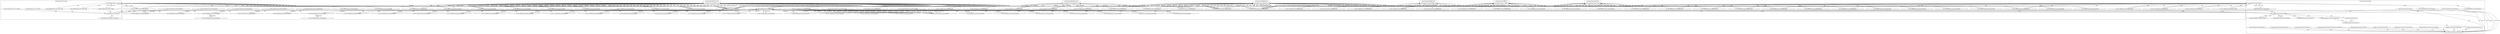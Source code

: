 digraph G {
	"10.1.80.1:40759#ServerID_OuterContainerID"->"1_fwatchdog#ServerID_6df85d7674-grtsk"[ label="GET" ];
	"10.1.80.1:40758#ServerID_OuterContainerID"->"1_fwatchdog#ServerID_6df85d7674-grtsk"[ label="GET" ];
	"1_fwatchdog#ServerID_8665dd9487-pw5j6"->"10.1.80.1:45530#ServerID_OuterContainerID"[ label="RESPONSE" ];
	"1_fwatchdog#ServerID_6df85d7674-grtsk"->"10.1.80.1:40758#ServerID_OuterContainerID"[ label="RESPONSE" ];
	"10.1.80.1:45530#ServerID_OuterContainerID"->"1_fwatchdog#ServerID_8665dd9487-pw5j6"[ label="GET" ];
	"10.1.80.1:45528#ServerID_OuterContainerID"->"1_fwatchdog#ServerID_8665dd9487-pw5j6"[ label="GET" ];
	"1_fwatchdog#ServerID_6df85d7674-grtsk"->"10.1.80.1:40759#ServerID_OuterContainerID"[ label="RESPONSE" ];
	"1_fwatchdog#ServerID_8665dd9487-pw5j6"->"10.1.80.1:45528#ServerID_OuterContainerID"[ label="RESPONSE" ];
	"10.1.80.1:34790#ServerID_OuterContainerID"->"1_fwatchdog#ServerID_5f846fd567-srhtc"[ label="GET" ];
	"10.1.80.1:34792#ServerID_OuterContainerID"->"1_fwatchdog#ServerID_5f846fd567-srhtc"[ label="GET" ];
	"1_fwatchdog#ServerID_5f846fd567-srhtc"->"10.1.80.1:34792#ServerID_OuterContainerID"[ label="RESPONSE" ];
	"1_fwatchdog#ServerID_5f846fd567-srhtc"->"10.1.80.1:34790#ServerID_OuterContainerID"[ label="RESPONSE" ];
	"10.1.80.1:55874#ServerID_OuterContainerID"->"1_fwatchdog#ServerID_76c96688d7-jrg4c"[ label="GET" ];
	"1_fwatchdog#ServerID_76c96688d7-jrg4c"->"10.1.80.1:55874#ServerID_OuterContainerID"[ label="RESPONSE" ];
	"10.1.80.1:55875#ServerID_OuterContainerID"->"1_fwatchdog#ServerID_76c96688d7-jrg4c"[ label="GET" ];
	"1_fwatchdog#ServerID_76c96688d7-jrg4c"->"10.1.80.1:55875#ServerID_OuterContainerID"[ label="RESPONSE" ];
	"10.1.80.1:40792#ServerID_OuterContainerID"->"1_fwatchdog#ServerID_6df85d7674-grtsk"[ label="GET" ];
	"1_fwatchdog#ServerID_6df85d7674-grtsk"->"10.1.80.1:40792#ServerID_OuterContainerID"[ label="RESPONSE" ];
	"10.1.80.1:40793#ServerID_OuterContainerID"->"1_fwatchdog#ServerID_6df85d7674-grtsk"[ label="GET" ];
	"1_fwatchdog#ServerID_6df85d7674-grtsk"->"10.1.80.1:40793#ServerID_OuterContainerID"[ label="RESPONSE" ];
	"10.1.80.1:45564#ServerID_OuterContainerID"->"1_fwatchdog#ServerID_8665dd9487-pw5j6"[ label="GET" ];
	"1_fwatchdog#ServerID_8665dd9487-pw5j6"->"10.1.80.1:45564#ServerID_OuterContainerID"[ label="RESPONSE" ];
	"10.1.80.1:45562#ServerID_OuterContainerID"->"1_fwatchdog#ServerID_8665dd9487-pw5j6"[ label="GET" ];
	"1_fwatchdog#ServerID_8665dd9487-pw5j6"->"10.1.80.1:45562#ServerID_OuterContainerID"[ label="RESPONSE" ];
	"10.1.80.247:58374#ServerID_OuterContainerID"->"1_fwatchdog#ServerID_6df85d7674-grtsk"[ label="POST" ];
	"1_fwatchdog#ServerID_6df85d7674-grtsk"->"gateway:8080#ServerID_OuterContainerID"[ label="POST" ];
	"1_fwatchdog#ServerID_6df85d7674-grtsk"->"10.1.80.247:8080#ServerID_OuterContainerID"[ label="POST" ];
	"10.1.80.247:52904#ServerID_OuterContainerID"->"1_fwatchdog#ServerID_5f846fd567-srhtc"[ label="POST" ];
	"1_fwatchdog#ServerID_5f846fd567-srhtc"->"10.1.80.247:52904#ServerID_OuterContainerID"[ label="RESPONSE" ];
	"10.1.80.247:8080#ServerID_OuterContainerID"->"1_fwatchdog#ServerID_6df85d7674-grtsk"[ label="RESPONSE" ];
	"gateway:8080#ServerID_OuterContainerID"->"1_fwatchdog#ServerID_6df85d7674-grtsk"[ label="RESPONSE" ];
	"1_fwatchdog#ServerID_6df85d7674-grtsk"->"10.1.80.247:58374#ServerID_OuterContainerID"[ label="RESPONSE" ];
	"10.1.80.247:58374#ServerID_OuterContainerID"->"1_fwatchdog#ServerID_6df85d7674-grtsk"[ label="POST" ];
	"1_fwatchdog#ServerID_6df85d7674-grtsk"->"gateway:8080#ServerID_OuterContainerID"[ label="POST" ];
	"1_fwatchdog#ServerID_6df85d7674-grtsk"->"10.1.80.247:8080#ServerID_OuterContainerID"[ label="POST" ];
	"10.1.80.247:52904#ServerID_OuterContainerID"->"1_fwatchdog#ServerID_5f846fd567-srhtc"[ label="POST" ];
	"1_fwatchdog#ServerID_5f846fd567-srhtc"->"10.1.80.247:52904#ServerID_OuterContainerID"[ label="RESPONSE" ];
	"10.1.80.247:8080#ServerID_OuterContainerID"->"1_fwatchdog#ServerID_6df85d7674-grtsk"[ label="RESPONSE" ];
	"gateway:8080#ServerID_OuterContainerID"->"1_fwatchdog#ServerID_6df85d7674-grtsk"[ label="RESPONSE" ];
	"1_fwatchdog#ServerID_6df85d7674-grtsk"->"10.1.80.247:58374#ServerID_OuterContainerID"[ label="RESPONSE" ];
	"10.1.80.1:34852#ServerID_OuterContainerID"->"1_fwatchdog#ServerID_5f846fd567-srhtc"[ label="GET" ];
	"1_fwatchdog#ServerID_5f846fd567-srhtc"->"10.1.80.1:34852#ServerID_OuterContainerID"[ label="RESPONSE" ];
	"1_fwatchdog#ServerID_5f846fd567-srhtc"->"10.152.183.73:8888#ServerID_OuterContainerID"[ label="GET" ];
	"10.1.80.1:34854#ServerID_OuterContainerID"->"1_fwatchdog#ServerID_5f846fd567-srhtc"[ label="GET" ];
	"1_fwatchdog#ServerID_5f846fd567-srhtc"->"10.1.80.1:34854#ServerID_OuterContainerID"[ label="RESPONSE" ];
	"10.1.80.247:58374#ServerID_OuterContainerID"->"1_fwatchdog#ServerID_6df85d7674-grtsk"[ label="POST" ];
	"1_fwatchdog#ServerID_6df85d7674-grtsk"->"gateway:8080#ServerID_OuterContainerID"[ label="POST" ];
	"1_fwatchdog#ServerID_6df85d7674-grtsk"->"10.1.80.247:8080#ServerID_OuterContainerID"[ label="POST" ];
	"10.1.80.247:52904#ServerID_OuterContainerID"->"1_fwatchdog#ServerID_5f846fd567-srhtc"[ label="POST" ];
	"1_fwatchdog#ServerID_5f846fd567-srhtc"->"10.1.80.239:80#ServerID_OuterContainerID"[ label="GET" ];
	"10.1.80.239:80#ServerID_OuterContainerID"->"1_fwatchdog#ServerID_5f846fd567-srhtc"[ label="RESPONSE" ];
	"10.152.183.73:8888#ServerID_OuterContainerID"->"1_fwatchdog#ServerID_5f846fd567-srhtc"[ label="RESPONSE" ];
	"1_fwatchdog#ServerID_5f846fd567-srhtc"->"10.1.80.247:52904#ServerID_OuterContainerID"[ label="RESPONSE" ];
	"10.1.80.247:8080#ServerID_OuterContainerID"->"1_fwatchdog#ServerID_6df85d7674-grtsk"[ label="RESPONSE" ];
	"gateway:8080#ServerID_OuterContainerID"->"1_fwatchdog#ServerID_6df85d7674-grtsk"[ label="RESPONSE" ];
	"1_fwatchdog#ServerID_6df85d7674-grtsk"->"10.1.80.247:58374#ServerID_OuterContainerID"[ label="RESPONSE" ];
	"10.1.80.247:58374#ServerID_OuterContainerID"->"1_fwatchdog#ServerID_6df85d7674-grtsk"[ label="POST" ];
	"1_fwatchdog#ServerID_6df85d7674-grtsk"->"10.1.80.247:8080#ServerID_OuterContainerID"[ label="POST" ];
	"10.1.80.247:52904#ServerID_OuterContainerID"->"1_fwatchdog#ServerID_5f846fd567-srhtc"[ label="POST" ];
	"1_fwatchdog#ServerID_6df85d7674-grtsk"->"gateway:8080#ServerID_OuterContainerID"[ label="POST" ];
	"1_fwatchdog#ServerID_5f846fd567-srhtc"->"10.1.80.247:52904#ServerID_OuterContainerID"[ label="RESPONSE" ];
	"10.1.80.247:8080#ServerID_OuterContainerID"->"1_fwatchdog#ServerID_6df85d7674-grtsk"[ label="RESPONSE" ];
	"gateway:8080#ServerID_OuterContainerID"->"1_fwatchdog#ServerID_6df85d7674-grtsk"[ label="RESPONSE" ];
	"1_fwatchdog#ServerID_6df85d7674-grtsk"->"10.1.80.247:58374#ServerID_OuterContainerID"[ label="RESPONSE" ];
	"10.1.80.247:58374#ServerID_OuterContainerID"->"1_fwatchdog#ServerID_6df85d7674-grtsk"[ label="POST" ];
	"1_fwatchdog#ServerID_6df85d7674-grtsk"->"10.1.80.247:8080#ServerID_OuterContainerID"[ label="POST" ];
	"1_fwatchdog#ServerID_6df85d7674-grtsk"->"gateway:8080#ServerID_OuterContainerID"[ label="POST" ];
	"10.1.80.247:52904#ServerID_OuterContainerID"->"1_fwatchdog#ServerID_5f846fd567-srhtc"[ label="POST" ];
	"1_fwatchdog#ServerID_5f846fd567-srhtc"->"10.1.80.247:52904#ServerID_OuterContainerID"[ label="RESPONSE" ];
	"10.1.80.247:8080#ServerID_OuterContainerID"->"1_fwatchdog#ServerID_6df85d7674-grtsk"[ label="RESPONSE" ];
	"gateway:8080#ServerID_OuterContainerID"->"1_fwatchdog#ServerID_6df85d7674-grtsk"[ label="RESPONSE" ];
	"1_fwatchdog#ServerID_6df85d7674-grtsk"->"10.1.80.247:58374#ServerID_OuterContainerID"[ label="RESPONSE" ];
	"10.1.80.247:58374#ServerID_OuterContainerID"->"1_fwatchdog#ServerID_6df85d7674-grtsk"[ label="POST" ];
	"1_fwatchdog#ServerID_6df85d7674-grtsk"->"gateway:8080#ServerID_OuterContainerID"[ label="POST" ];
	"1_fwatchdog#ServerID_6df85d7674-grtsk"->"10.1.80.247:8080#ServerID_OuterContainerID"[ label="POST" ];
	"10.1.80.247:52904#ServerID_OuterContainerID"->"1_fwatchdog#ServerID_5f846fd567-srhtc"[ label="POST" ];
	"1_fwatchdog#ServerID_5f846fd567-srhtc"->"10.1.80.247:52904#ServerID_OuterContainerID"[ label="RESPONSE" ];
	"10.1.80.247:8080#ServerID_OuterContainerID"->"1_fwatchdog#ServerID_6df85d7674-grtsk"[ label="RESPONSE" ];
	"gateway:8080#ServerID_OuterContainerID"->"1_fwatchdog#ServerID_6df85d7674-grtsk"[ label="RESPONSE" ];
	"1_fwatchdog#ServerID_6df85d7674-grtsk"->"10.1.80.247:58374#ServerID_OuterContainerID"[ label="RESPONSE" ];
	"10.1.80.1:55980#ServerID_OuterContainerID"->"1_fwatchdog#ServerID_76c96688d7-jrg4c"[ label="GET" ];
	"10.1.80.1:55981#ServerID_OuterContainerID"->"1_fwatchdog#ServerID_76c96688d7-jrg4c"[ label="GET" ];
	"1_fwatchdog#ServerID_76c96688d7-jrg4c"->"10.1.80.1:55981#ServerID_OuterContainerID"[ label="RESPONSE" ];
	"1_fwatchdog#ServerID_76c96688d7-jrg4c"->"10.1.80.1:55980#ServerID_OuterContainerID"[ label="RESPONSE" ];
	"10.1.80.247:58374#ServerID_OuterContainerID"->"1_fwatchdog#ServerID_6df85d7674-grtsk"[ label="POST" ];
	"1_fwatchdog#ServerID_6df85d7674-grtsk"->"gateway:8080#ServerID_OuterContainerID"[ label="POST" ];
	"1_fwatchdog#ServerID_6df85d7674-grtsk"->"10.1.80.247:8080#ServerID_OuterContainerID"[ label="POST" ];
	"10.1.80.247:52904#ServerID_OuterContainerID"->"1_fwatchdog#ServerID_5f846fd567-srhtc"[ label="POST" ];
	"1_fwatchdog#ServerID_5f846fd567-srhtc"->"10.1.80.247:52904#ServerID_OuterContainerID"[ label="RESPONSE" ];
	"10.1.80.247:8080#ServerID_OuterContainerID"->"1_fwatchdog#ServerID_6df85d7674-grtsk"[ label="RESPONSE" ];
	"gateway:8080#ServerID_OuterContainerID"->"1_fwatchdog#ServerID_6df85d7674-grtsk"[ label="RESPONSE" ];
	"1_fwatchdog#ServerID_6df85d7674-grtsk"->"10.1.80.247:58374#ServerID_OuterContainerID"[ label="RESPONSE" ];
	"10.1.80.247:58374#ServerID_OuterContainerID"->"1_fwatchdog#ServerID_6df85d7674-grtsk"[ label="POST" ];
	"1_fwatchdog#ServerID_6df85d7674-grtsk"->"gateway:8080#ServerID_OuterContainerID"[ label="POST" ];
	"1_fwatchdog#ServerID_6df85d7674-grtsk"->"10.1.80.247:8080#ServerID_OuterContainerID"[ label="POST" ];
	"10.1.80.247:52904#ServerID_OuterContainerID"->"1_fwatchdog#ServerID_5f846fd567-srhtc"[ label="POST" ];
	"1_fwatchdog#ServerID_5f846fd567-srhtc"->"10.1.80.247:52904#ServerID_OuterContainerID"[ label="RESPONSE" ];
	"10.1.80.247:8080#ServerID_OuterContainerID"->"1_fwatchdog#ServerID_6df85d7674-grtsk"[ label="RESPONSE" ];
	"gateway:8080#ServerID_OuterContainerID"->"1_fwatchdog#ServerID_6df85d7674-grtsk"[ label="RESPONSE" ];
	"1_fwatchdog#ServerID_6df85d7674-grtsk"->"10.1.80.247:58374#ServerID_OuterContainerID"[ label="RESPONSE" ];
	"10.1.80.247:58374#ServerID_OuterContainerID"->"1_fwatchdog#ServerID_6df85d7674-grtsk"[ label="POST" ];
	"1_fwatchdog#ServerID_6df85d7674-grtsk"->"gateway:8080#ServerID_OuterContainerID"[ label="POST" ];
	"1_fwatchdog#ServerID_6df85d7674-grtsk"->"10.1.80.247:8080#ServerID_OuterContainerID"[ label="POST" ];
	"10.1.80.247:52904#ServerID_OuterContainerID"->"1_fwatchdog#ServerID_5f846fd567-srhtc"[ label="POST" ];
	"1_fwatchdog#ServerID_5f846fd567-srhtc"->"10.1.80.247:52904#ServerID_OuterContainerID"[ label="RESPONSE" ];
	"10.1.80.247:8080#ServerID_OuterContainerID"->"1_fwatchdog#ServerID_6df85d7674-grtsk"[ label="RESPONSE" ];
	"gateway:8080#ServerID_OuterContainerID"->"1_fwatchdog#ServerID_6df85d7674-grtsk"[ label="RESPONSE" ];
	"1_fwatchdog#ServerID_6df85d7674-grtsk"->"10.1.80.247:58374#ServerID_OuterContainerID"[ label="RESPONSE" ];
	"10.1.80.247:58374#ServerID_OuterContainerID"->"1_fwatchdog#ServerID_6df85d7674-grtsk"[ label="POST" ];
	"1_fwatchdog#ServerID_6df85d7674-grtsk"->"gateway:8080#ServerID_OuterContainerID"[ label="POST" ];
	"1_fwatchdog#ServerID_6df85d7674-grtsk"->"10.1.80.247:8080#ServerID_OuterContainerID"[ label="POST" ];
	"10.1.80.247:52904#ServerID_OuterContainerID"->"1_fwatchdog#ServerID_5f846fd567-srhtc"[ label="POST" ];
	"1_fwatchdog#ServerID_5f846fd567-srhtc"->"10.1.80.247:52904#ServerID_OuterContainerID"[ label="RESPONSE" ];
	"10.1.80.247:8080#ServerID_OuterContainerID"->"1_fwatchdog#ServerID_6df85d7674-grtsk"[ label="RESPONSE" ];
	"gateway:8080#ServerID_OuterContainerID"->"1_fwatchdog#ServerID_6df85d7674-grtsk"[ label="RESPONSE" ];
	"1_fwatchdog#ServerID_6df85d7674-grtsk"->"10.1.80.247:58374#ServerID_OuterContainerID"[ label="RESPONSE" ];
	"10.1.80.247:58374#ServerID_OuterContainerID"->"1_fwatchdog#ServerID_6df85d7674-grtsk"[ label="POST" ];
	"1_fwatchdog#ServerID_6df85d7674-grtsk"->"gateway:8080#ServerID_OuterContainerID"[ label="POST" ];
	"1_fwatchdog#ServerID_6df85d7674-grtsk"->"10.1.80.247:8080#ServerID_OuterContainerID"[ label="POST" ];
	"10.1.80.247:53016#ServerID_OuterContainerID"->"1_fwatchdog#ServerID_5f846fd567-srhtc"[ label="POST" ];
	"1_fwatchdog#ServerID_5f846fd567-srhtc"->"10.1.80.247:53016#ServerID_OuterContainerID"[ label="RESPONSE" ];
	"10.1.80.247:8080#ServerID_OuterContainerID"->"1_fwatchdog#ServerID_6df85d7674-grtsk"[ label="RESPONSE" ];
	"gateway:8080#ServerID_OuterContainerID"->"1_fwatchdog#ServerID_6df85d7674-grtsk"[ label="RESPONSE" ];
	"1_fwatchdog#ServerID_6df85d7674-grtsk"->"10.1.80.247:58374#ServerID_OuterContainerID"[ label="RESPONSE" ];
	"10.1.80.247:58374#ServerID_OuterContainerID"->"1_fwatchdog#ServerID_6df85d7674-grtsk"[ label="POST" ];
	"1_fwatchdog#ServerID_6df85d7674-grtsk"->"gateway:8080#ServerID_OuterContainerID"[ label="POST" ];
	"1_fwatchdog#ServerID_6df85d7674-grtsk"->"10.1.80.247:8080#ServerID_OuterContainerID"[ label="POST" ];
	"10.1.80.247:53016#ServerID_OuterContainerID"->"1_fwatchdog#ServerID_5f846fd567-srhtc"[ label="POST" ];
	"1_fwatchdog#ServerID_5f846fd567-srhtc"->"10.1.80.247:53016#ServerID_OuterContainerID"[ label="RESPONSE" ];
	"10.1.80.247:8080#ServerID_OuterContainerID"->"1_fwatchdog#ServerID_6df85d7674-grtsk"[ label="RESPONSE" ];
	"gateway:8080#ServerID_OuterContainerID"->"1_fwatchdog#ServerID_6df85d7674-grtsk"[ label="RESPONSE" ];
	"1_fwatchdog#ServerID_6df85d7674-grtsk"->"10.1.80.247:58374#ServerID_OuterContainerID"[ label="RESPONSE" ];
	"10.1.80.247:58374#ServerID_OuterContainerID"->"1_fwatchdog#ServerID_6df85d7674-grtsk"[ label="POST" ];
	"1_fwatchdog#ServerID_6df85d7674-grtsk"->"gateway:8080#ServerID_OuterContainerID"[ label="POST" ];
	"1_fwatchdog#ServerID_6df85d7674-grtsk"->"10.1.80.247:8080#ServerID_OuterContainerID"[ label="POST" ];
	"10.1.80.247:53016#ServerID_OuterContainerID"->"1_fwatchdog#ServerID_5f846fd567-srhtc"[ label="POST" ];
	"1_fwatchdog#ServerID_5f846fd567-srhtc"->"10.1.80.247:53016#ServerID_OuterContainerID"[ label="RESPONSE" ];
	"1_fwatchdog#ServerID_6df85d7674-grtsk"->"gateway:8080#ServerID_OuterContainerID"[ label="POST" ];
	"10.1.80.247:8080#ServerID_OuterContainerID"->"1_fwatchdog#ServerID_6df85d7674-grtsk"[ label="RESPONSE" ];
	"gateway:8080#ServerID_OuterContainerID"->"1_fwatchdog#ServerID_6df85d7674-grtsk"[ label="RESPONSE" ];
	"1_fwatchdog#ServerID_6df85d7674-grtsk"->"10.1.80.247:58374#ServerID_OuterContainerID"[ label="RESPONSE" ];
	"10.1.80.247:58374#ServerID_OuterContainerID"->"1_fwatchdog#ServerID_6df85d7674-grtsk"[ label="POST" ];
	"1_fwatchdog#ServerID_6df85d7674-grtsk"->"10.1.80.247:8080#ServerID_OuterContainerID"[ label="POST" ];
	"10.1.80.247:53016#ServerID_OuterContainerID"->"1_fwatchdog#ServerID_5f846fd567-srhtc"[ label="POST" ];
	"1_fwatchdog#ServerID_5f846fd567-srhtc"->"10.1.80.247:53016#ServerID_OuterContainerID"[ label="RESPONSE" ];
	"10.1.80.247:8080#ServerID_OuterContainerID"->"1_fwatchdog#ServerID_6df85d7674-grtsk"[ label="RESPONSE" ];
	"gateway:8080#ServerID_OuterContainerID"->"1_fwatchdog#ServerID_6df85d7674-grtsk"[ label="RESPONSE" ];
	"1_fwatchdog#ServerID_6df85d7674-grtsk"->"10.1.80.247:58374#ServerID_OuterContainerID"[ label="RESPONSE" ];
	"10.1.80.247:58374#ServerID_OuterContainerID"->"1_fwatchdog#ServerID_6df85d7674-grtsk"[ label="POST" ];
	"1_fwatchdog#ServerID_6df85d7674-grtsk"->"gateway:8080#ServerID_OuterContainerID"[ label="POST" ];
	"1_fwatchdog#ServerID_6df85d7674-grtsk"->"10.1.80.247:8080#ServerID_OuterContainerID"[ label="POST" ];
	"10.1.80.247:53016#ServerID_OuterContainerID"->"1_fwatchdog#ServerID_5f846fd567-srhtc"[ label="POST" ];
	"1_fwatchdog#ServerID_5f846fd567-srhtc"->"10.1.80.247:53016#ServerID_OuterContainerID"[ label="RESPONSE" ];
	"10.1.80.247:8080#ServerID_OuterContainerID"->"1_fwatchdog#ServerID_6df85d7674-grtsk"[ label="RESPONSE" ];
	"gateway:8080#ServerID_OuterContainerID"->"1_fwatchdog#ServerID_6df85d7674-grtsk"[ label="RESPONSE" ];
	"1_fwatchdog#ServerID_6df85d7674-grtsk"->"10.1.80.247:58374#ServerID_OuterContainerID"[ label="RESPONSE" ];
	"10.1.80.247:58374#ServerID_OuterContainerID"->"1_fwatchdog#ServerID_6df85d7674-grtsk"[ label="POST" ];
	"1_fwatchdog#ServerID_6df85d7674-grtsk"->"gateway:8080#ServerID_OuterContainerID"[ label="POST" ];
	"1_fwatchdog#ServerID_6df85d7674-grtsk"->"10.1.80.247:8080#ServerID_OuterContainerID"[ label="POST" ];
	"10.1.80.247:53016#ServerID_OuterContainerID"->"1_fwatchdog#ServerID_5f846fd567-srhtc"[ label="POST" ];
	"1_fwatchdog#ServerID_5f846fd567-srhtc"->"10.1.80.247:53016#ServerID_OuterContainerID"[ label="RESPONSE" ];
	"10.1.80.247:8080#ServerID_OuterContainerID"->"1_fwatchdog#ServerID_6df85d7674-grtsk"[ label="RESPONSE" ];
	"gateway:8080#ServerID_OuterContainerID"->"1_fwatchdog#ServerID_6df85d7674-grtsk"[ label="RESPONSE" ];
	"1_fwatchdog#ServerID_6df85d7674-grtsk"->"10.1.80.247:58374#ServerID_OuterContainerID"[ label="RESPONSE" ];
	"10.1.80.247:58374#ServerID_OuterContainerID"->"1_fwatchdog#ServerID_6df85d7674-grtsk"[ label="POST" ];
	"1_fwatchdog#ServerID_6df85d7674-grtsk"->"gateway:8080#ServerID_OuterContainerID"[ label="POST" ];
	"1_fwatchdog#ServerID_6df85d7674-grtsk"->"10.1.80.247:8080#ServerID_OuterContainerID"[ label="POST" ];
	"10.1.80.247:53016#ServerID_OuterContainerID"->"1_fwatchdog#ServerID_5f846fd567-srhtc"[ label="POST" ];
	"1_fwatchdog#ServerID_5f846fd567-srhtc"->"10.1.80.247:53016#ServerID_OuterContainerID"[ label="RESPONSE" ];
	"10.1.80.247:8080#ServerID_OuterContainerID"->"1_fwatchdog#ServerID_6df85d7674-grtsk"[ label="RESPONSE" ];
	"gateway:8080#ServerID_OuterContainerID"->"1_fwatchdog#ServerID_6df85d7674-grtsk"[ label="RESPONSE" ];
	"1_fwatchdog#ServerID_6df85d7674-grtsk"->"10.1.80.247:58374#ServerID_OuterContainerID"[ label="RESPONSE" ];
	"10.1.80.1:40982#ServerID_OuterContainerID"->"1_fwatchdog#ServerID_6df85d7674-grtsk"[ label="GET" ];
	"10.1.80.1:40980#ServerID_OuterContainerID"->"1_fwatchdog#ServerID_6df85d7674-grtsk"[ label="GET" ];
	"1_fwatchdog#ServerID_6df85d7674-grtsk"->"10.1.80.1:40982#ServerID_OuterContainerID"[ label="RESPONSE" ];
	"1_fwatchdog#ServerID_6df85d7674-grtsk"->"10.1.80.1:40980#ServerID_OuterContainerID"[ label="RESPONSE" ];
	"10.1.80.247:58374#ServerID_OuterContainerID"->"1_fwatchdog#ServerID_6df85d7674-grtsk"[ label="POST" ];
	"1_fwatchdog#ServerID_6df85d7674-grtsk"->"gateway:8080#ServerID_OuterContainerID"[ label="POST" ];
	"1_fwatchdog#ServerID_6df85d7674-grtsk"->"10.1.80.247:8080#ServerID_OuterContainerID"[ label="POST" ];
	"10.1.80.247:53016#ServerID_OuterContainerID"->"1_fwatchdog#ServerID_5f846fd567-srhtc"[ label="POST" ];
	"1_fwatchdog#ServerID_5f846fd567-srhtc"->"10.1.80.247:53016#ServerID_OuterContainerID"[ label="RESPONSE" ];
	"10.1.80.247:8080#ServerID_OuterContainerID"->"1_fwatchdog#ServerID_6df85d7674-grtsk"[ label="RESPONSE" ];
	"gateway:8080#ServerID_OuterContainerID"->"1_fwatchdog#ServerID_6df85d7674-grtsk"[ label="RESPONSE" ];
	"1_fwatchdog#ServerID_6df85d7674-grtsk"->"10.1.80.247:58374#ServerID_OuterContainerID"[ label="RESPONSE" ];
	"10.1.80.1:45759#ServerID_OuterContainerID"->"1_fwatchdog#ServerID_8665dd9487-pw5j6"[ label="GET" ];
	"10.1.80.1:45758#ServerID_OuterContainerID"->"1_fwatchdog#ServerID_8665dd9487-pw5j6"[ label="GET" ];
	"1_fwatchdog#ServerID_8665dd9487-pw5j6"->"10.1.80.1:45758#ServerID_OuterContainerID"[ label="RESPONSE" ];
	"1_fwatchdog#ServerID_8665dd9487-pw5j6"->"10.1.80.1:45759#ServerID_OuterContainerID"[ label="RESPONSE" ];
	"10.1.80.247:58374#ServerID_OuterContainerID"->"1_fwatchdog#ServerID_6df85d7674-grtsk"[ label="POST" ];
	"1_fwatchdog#ServerID_6df85d7674-grtsk"->"gateway:8080#ServerID_OuterContainerID"[ label="POST" ];
	"1_fwatchdog#ServerID_6df85d7674-grtsk"->"10.1.80.247:8080#ServerID_OuterContainerID"[ label="POST" ];
	"10.1.80.247:53016#ServerID_OuterContainerID"->"1_fwatchdog#ServerID_5f846fd567-srhtc"[ label="POST" ];
	"1_fwatchdog#ServerID_5f846fd567-srhtc"->"10.1.80.247:53016#ServerID_OuterContainerID"[ label="RESPONSE" ];
	"10.1.80.247:8080#ServerID_OuterContainerID"->"1_fwatchdog#ServerID_6df85d7674-grtsk"[ label="RESPONSE" ];
	"gateway:8080#ServerID_OuterContainerID"->"1_fwatchdog#ServerID_6df85d7674-grtsk"[ label="RESPONSE" ];
	"1_fwatchdog#ServerID_6df85d7674-grtsk"->"10.1.80.247:58374#ServerID_OuterContainerID"[ label="RESPONSE" ];
	"10.1.80.1:35028#ServerID_OuterContainerID"->"1_fwatchdog#ServerID_5f846fd567-srhtc"[ label="GET" ];
	"10.1.80.1:35029#ServerID_OuterContainerID"->"1_fwatchdog#ServerID_5f846fd567-srhtc"[ label="GET" ];
	"1_fwatchdog#ServerID_5f846fd567-srhtc"->"10.1.80.1:35028#ServerID_OuterContainerID"[ label="RESPONSE" ];
	"1_fwatchdog#ServerID_5f846fd567-srhtc"->"10.1.80.1:35029#ServerID_OuterContainerID"[ label="RESPONSE" ];
	"10.1.80.1:56110#ServerID_OuterContainerID"->"1_fwatchdog#ServerID_76c96688d7-jrg4c"[ label="GET" ];
	"1_fwatchdog#ServerID_76c96688d7-jrg4c"->"10.1.80.1:56110#ServerID_OuterContainerID"[ label="RESPONSE" ];
	"10.1.80.1:56108#ServerID_OuterContainerID"->"1_fwatchdog#ServerID_76c96688d7-jrg4c"[ label="GET" ];
	"1_fwatchdog#ServerID_76c96688d7-jrg4c"->"10.1.80.1:56108#ServerID_OuterContainerID"[ label="RESPONSE" ];
	"10.1.80.1:41021#ServerID_OuterContainerID"->"1_fwatchdog#ServerID_6df85d7674-grtsk"[ label="GET" ];
	"1_fwatchdog#ServerID_6df85d7674-grtsk"->"10.1.80.1:41021#ServerID_OuterContainerID"[ label="RESPONSE" ];
	"10.1.80.1:41020#ServerID_OuterContainerID"->"1_fwatchdog#ServerID_6df85d7674-grtsk"[ label="GET" ];
	"1_fwatchdog#ServerID_6df85d7674-grtsk"->"10.1.80.1:41020#ServerID_OuterContainerID"[ label="RESPONSE" ];
	"10.1.80.1:45790#ServerID_OuterContainerID"->"1_fwatchdog#ServerID_8665dd9487-pw5j6"[ label="GET" ];
	"10.1.80.1:45791#ServerID_OuterContainerID"->"1_fwatchdog#ServerID_8665dd9487-pw5j6"[ label="GET" ];
	"1_fwatchdog#ServerID_8665dd9487-pw5j6"->"10.1.80.1:45790#ServerID_OuterContainerID"[ label="RESPONSE" ];
	"1_fwatchdog#ServerID_8665dd9487-pw5j6"->"10.1.80.1:45791#ServerID_OuterContainerID"[ label="RESPONSE" ];
	"10.1.80.1:35056#ServerID_OuterContainerID"->"1_fwatchdog#ServerID_5f846fd567-srhtc"[ label="GET" ];
	"10.1.80.1:35057#ServerID_OuterContainerID"->"1_fwatchdog#ServerID_5f846fd567-srhtc"[ label="GET" ];
	"1_fwatchdog#ServerID_5f846fd567-srhtc"->"10.1.80.1:35056#ServerID_OuterContainerID"[ label="RESPONSE" ];
	"1_fwatchdog#ServerID_5f846fd567-srhtc"->"10.1.80.1:35057#ServerID_OuterContainerID"[ label="RESPONSE" ];
	"10.1.80.1:56137#ServerID_OuterContainerID"->"1_fwatchdog#ServerID_76c96688d7-jrg4c"[ label="GET" ];
	"1_fwatchdog#ServerID_76c96688d7-jrg4c"->"10.1.80.1:56137#ServerID_OuterContainerID"[ label="RESPONSE" ];
	"10.1.80.1:56136#ServerID_OuterContainerID"->"1_fwatchdog#ServerID_76c96688d7-jrg4c"[ label="GET" ];
	"1_fwatchdog#ServerID_76c96688d7-jrg4c"->"10.1.80.1:56136#ServerID_OuterContainerID"[ label="RESPONSE" ];
	"10.1.80.1:45508#ServerID_OuterContainerID"->"1_fwatchdog#ServerID_c5e73ff9475e"[ label="read" ];
	"10.1.80.1:45510#ServerID_OuterContainerID"->"1_fwatchdog#ServerID_c5e73ff9475e"[ label="read" ];
	"1_fwatchdog#ServerID_c5e73ff9475e"->"10.1.80.1:45508#ServerID_OuterContainerID"[ label="write" ];
	"1_fwatchdog#ServerID_c5e73ff9475e"->"10.1.80.1:45510#ServerID_OuterContainerID"[ label="write" ];
	"10.1.80.1:34770#ServerID_OuterContainerID"->"1_fwatchdog#ServerID_9c632c9c841a"[ label="read" ];
	"10.1.80.1:34772#ServerID_OuterContainerID"->"1_fwatchdog#ServerID_9c632c9c841a"[ label="read" ];
	"1_fwatchdog#ServerID_9c632c9c841a"->"10.1.80.1:34772#ServerID_OuterContainerID"[ label="write" ];
	"1_fwatchdog#ServerID_9c632c9c841a"->"10.1.80.1:34770#ServerID_OuterContainerID"[ label="write" ];
	"10.1.80.1:55850#ServerID_OuterContainerID"->"1_fwatchdog#ServerID_a29a01b54a18"[ label="read" ];
	"1_fwatchdog#ServerID_a29a01b54a18"->"10.1.80.1:55850#ServerID_OuterContainerID"[ label="write" ];
	"10.1.80.1:55852#ServerID_OuterContainerID"->"1_fwatchdog#ServerID_a29a01b54a18"[ label="read" ];
	"10.1.80.1:40759#ServerID_OuterContainerID"->"1_fwatchdog#ServerID_3113a7a2a86a"[ label="read" ];
	"1_fwatchdog#ServerID_a29a01b54a18"->"10.1.80.1:55852#ServerID_OuterContainerID"[ label="write" ];
	"10.1.80.1:40758#ServerID_OuterContainerID"->"1_fwatchdog#ServerID_3113a7a2a86a"[ label="read" ];
	"1_fwatchdog#ServerID_3113a7a2a86a"->"10.1.80.1:40759#ServerID_OuterContainerID"[ label="write" ];
	"1_fwatchdog#ServerID_3113a7a2a86a"->"10.1.80.1:40758#ServerID_OuterContainerID"[ label="write" ];
	"10.1.80.1:45528#ServerID_OuterContainerID"->"1_fwatchdog#ServerID_c5e73ff9475e"[ label="read" ];
	"10.1.80.1:45530#ServerID_OuterContainerID"->"1_fwatchdog#ServerID_c5e73ff9475e"[ label="read" ];
	"1_fwatchdog#ServerID_c5e73ff9475e"->"10.1.80.1:45530#ServerID_OuterContainerID"[ label="write" ];
	"1_fwatchdog#ServerID_c5e73ff9475e"->"10.1.80.1:45528#ServerID_OuterContainerID"[ label="write" ];
	"1_fwatchdog#ServerID_9c632c9c841a"->"10.1.80.1:34792#ServerID_OuterContainerID"[ label="write" ];
	"10.1.80.1:34792#ServerID_OuterContainerID"->"1_fwatchdog#ServerID_9c632c9c841a"[ label="read" ];
	"10.1.80.1:34790#ServerID_OuterContainerID"->"1_fwatchdog#ServerID_9c632c9c841a"[ label="read" ];
	"1_fwatchdog#ServerID_9c632c9c841a"->"10.1.80.1:34790#ServerID_OuterContainerID"[ label="write" ];
	"10.1.80.1:55875#ServerID_OuterContainerID"->"1_fwatchdog#ServerID_a29a01b54a18"[ label="read" ];
	"10.1.80.1:55874#ServerID_OuterContainerID"->"1_fwatchdog#ServerID_a29a01b54a18"[ label="read" ];
	"1_fwatchdog#ServerID_a29a01b54a18"->"10.1.80.1:55874#ServerID_OuterContainerID"[ label="write" ];
	"1_fwatchdog#ServerID_a29a01b54a18"->"10.1.80.1:55875#ServerID_OuterContainerID"[ label="write" ];
	"10.1.80.1:40793#ServerID_OuterContainerID"->"1_fwatchdog#ServerID_3113a7a2a86a"[ label="read" ];
	"10.1.80.1:40792#ServerID_OuterContainerID"->"1_fwatchdog#ServerID_3113a7a2a86a"[ label="read" ];
	"1_fwatchdog#ServerID_3113a7a2a86a"->"10.1.80.1:40792#ServerID_OuterContainerID"[ label="write" ];
	"1_fwatchdog#ServerID_3113a7a2a86a"->"10.1.80.1:40793#ServerID_OuterContainerID"[ label="write" ];
	"10.1.80.1:45564#ServerID_OuterContainerID"->"1_fwatchdog#ServerID_c5e73ff9475e"[ label="read" ];
	"10.1.80.1:45562#ServerID_OuterContainerID"->"1_fwatchdog#ServerID_c5e73ff9475e"[ label="read" ];
	"1_fwatchdog#ServerID_c5e73ff9475e"->"10.1.80.1:45564#ServerID_OuterContainerID"[ label="write" ];
	"1_fwatchdog#ServerID_c5e73ff9475e"->"10.1.80.1:45562#ServerID_OuterContainerID"[ label="write" ];
	"10.1.80.247:58374#ServerID_OuterContainerID"->"1_fwatchdog#ServerID_3113a7a2a86a"[ label="read" ];
	"1_fwatchdog#ServerID_3113a7a2a86a"->"localhost:3000#ServerID_3113a7a2a86a"[ label="connect" ];
	"1_fwatchdog#ServerID_3113a7a2a86a"->"pipe:[239996962]#ServerID_3113a7a2a86a"[ label="write" ];
	"localhost:3000#ServerID_3113a7a2a86a"->"1_fwatchdog#ServerID_3113a7a2a86a"[ label="read" ];
	"1_fwatchdog#ServerID_3113a7a2a86a"->"localhost:3000#ServerID_3113a7a2a86a"[ label="write" ];
	"localhost:3000#ServerID_3113a7a2a86a"->"12_node#ServerID_3113a7a2a86a"[ label="read" ];
	"12_node#ServerID_3113a7a2a86a"->"pipe:[239997133]#ServerID_3113a7a2a86a"[ label="write" ];
	"/etc/hosts#ServerID_3113a7a2a86a"->"12_node#ServerID_3113a7a2a86a"[ label="read" ];
	"/etc/resolv.conf#ServerID_3113a7a2a86a"->"12_node#ServerID_3113a7a2a86a"[ label="read" ];
	"12_node#ServerID_3113a7a2a86a"->"10.152.183.10:53#ServerID_OuterContainerID"[ label="sendto" ];
	"10.152.183.10:53#ServerID_OuterContainerID"->"12_node#ServerID_3113a7a2a86a"[ label="recvfrom" ];
	"10.1.80.247:52904#ServerID_OuterContainerID"->"1_fwatchdog#ServerID_9c632c9c841a"[ label="read" ];
	"12_node#ServerID_3113a7a2a86a"->"gateway:8080#ServerID_OuterContainerID"[ label="connect" ];
	"1_fwatchdog#ServerID_9c632c9c841a"->"pipe:[240002548]#ServerID_9c632c9c841a"[ label="write" ];
	"localhost:3000#ServerID_9c632c9c841a"->"1_fwatchdog#ServerID_9c632c9c841a"[ label="read" ];
	"1_fwatchdog#ServerID_9c632c9c841a"->"localhost:3000#ServerID_9c632c9c841a"[ label="connect" ];
	"1_fwatchdog#ServerID_9c632c9c841a"->"localhost:3000#ServerID_9c632c9c841a"[ label="write" ];
	"localhost:3000#ServerID_9c632c9c841a"->"10_node#ServerID_9c632c9c841a"[ label="read" ];
	"10_node#ServerID_9c632c9c841a"->"pipe:[240003666]#ServerID_9c632c9c841a"[ label="write" ];
	"1_fwatchdog#ServerID_9c632c9c841a"->"pipe:[240002549]#ServerID_9c632c9c841a"[ label="write" ];
	"gateway:8080#ServerID_OuterContainerID"->"12_node#ServerID_3113a7a2a86a"[ label="read" ];
	"1_fwatchdog#ServerID_9c632c9c841a"->"10.1.80.247:52904#ServerID_OuterContainerID"[ label="write" ];
	"1_fwatchdog#ServerID_3113a7a2a86a"->"pipe:[239996963]#ServerID_3113a7a2a86a"[ label="write" ];
	"1_fwatchdog#ServerID_3113a7a2a86a"->"10.1.80.247:58374#ServerID_OuterContainerID"[ label="write" ];
	"10.1.80.1:34852#ServerID_OuterContainerID"->"1_fwatchdog#ServerID_9c632c9c841a"[ label="read" ];
	"1_fwatchdog#ServerID_9c632c9c841a"->"10.1.80.1:34854#ServerID_OuterContainerID"[ label="write" ];
	"1_fwatchdog#ServerID_9c632c9c841a"->"10.1.80.1:34852#ServerID_OuterContainerID"[ label="write" ];
	"10.1.80.1:34854#ServerID_OuterContainerID"->"1_fwatchdog#ServerID_9c632c9c841a"[ label="read" ];
	"10_node#ServerID_9c632c9c841a"->"10.152.183.10:53#ServerID_OuterContainerID"[ label="sendto" ];
	"/etc/hosts#ServerID_9c632c9c841a"->"10_node#ServerID_9c632c9c841a"[ label="read" ];
	"/etc/resolv.conf#ServerID_9c632c9c841a"->"10_node#ServerID_9c632c9c841a"[ label="read" ];
	"10.152.183.10:53#ServerID_OuterContainerID"->"10_node#ServerID_9c632c9c841a"[ label="recvfrom" ];
	"10_node#ServerID_9c632c9c841a"->"/home/app/sqldump.sh#ServerID_9c632c9c841a"[ label="write" ];
	"10.152.183.73:8888#ServerID_OuterContainerID"->"10_node#ServerID_9c632c9c841a"[ label="read" ];
	"10_node#ServerID_9c632c9c841a"->"10.152.183.73:8888#ServerID_OuterContainerID"[ label="write" ];
	"10_node#ServerID_9c632c9c841a"->"10.152.183.73:8888#ServerID_OuterContainerID"[ label="connect" ];
	"111_node#ServerID_9c632c9c841a"->"111_sqldump.sh#ServerID_9c632c9c841a"[ label="execve" ];
	"10_node#ServerID_9c632c9c841a"->"111_node#ServerID_9c632c9c841a"[ label="fork" ];
	"112_sqldump.sh#ServerID_9c632c9c841a"->"112_mysqldump#ServerID_9c632c9c841a"[ label="execve" ];
	"pipe:[240003687]#ServerID_9c632c9c841a"->"10_node#ServerID_9c632c9c841a"[ label="read" ];
	"10_node#ServerID_9c632c9c841a"->"pipe:[240003687]#ServerID_9c632c9c841a"[ label="write" ];
	"/home/app/sqldump.sh#ServerID_9c632c9c841a"->"111_sqldump.sh#ServerID_9c632c9c841a"[ label="read" ];
	"111_sqldump.sh#ServerID_9c632c9c841a"->"112_sqldump.sh#ServerID_9c632c9c841a"[ label="fork" ];
	"/lib/libssl.so.45#ServerID_9c632c9c841a"->"112_mysqldump#ServerID_9c632c9c841a"[ label="read" ];
	"/etc/ld-musl-x86_64.path#ServerID_9c632c9c841a"->"112_mysqldump#ServerID_9c632c9c841a"[ label="read" ];
	"/lib/libcrypto.so.43#ServerID_9c632c9c841a"->"112_mysqldump#ServerID_9c632c9c841a"[ label="read" ];
	"/lib/libz.so.1#ServerID_9c632c9c841a"->"112_mysqldump#ServerID_9c632c9c841a"[ label="read" ];
	"/etc/mysql/my.cnf#ServerID_9c632c9c841a"->"112_mysqldump#ServerID_9c632c9c841a"[ label="read" ];
	"/usr/share/mariadb/charsets/Index.xml#ServerID_9c632c9c841a"->"112_mysqldump#ServerID_9c632c9c841a"[ label="read" ];
	"/etc/services#ServerID_9c632c9c841a"->"112_mysqldump#ServerID_9c632c9c841a"[ label="read" ];
	"/etc/ssl/openssl.cnf#ServerID_9c632c9c841a"->"112_mysqldump#ServerID_9c632c9c841a"[ label="read" ];
	"/etc/hosts#ServerID_9c632c9c841a"->"112_mysqldump#ServerID_9c632c9c841a"[ label="read" ];
	"112_mysqldump#ServerID_9c632c9c841a"->"10.152.183.10:53#ServerID_OuterContainerID"[ label="sendto" ];
	"/etc/resolv.conf#ServerID_9c632c9c841a"->"112_mysqldump#ServerID_9c632c9c841a"[ label="read" ];
	"10.152.183.10:53#ServerID_OuterContainerID"->"112_mysqldump#ServerID_9c632c9c841a"[ label="recvfrom" ];
	"112_mysqldump#ServerID_9c632c9c841a"->"10.152.183.198:3306#ServerID_OuterContainerID"[ label="connect" ];
	"10.152.183.198:3306#ServerID_OuterContainerID"->"112_mysqldump#ServerID_9c632c9c841a"[ label="recvfrom" ];
	"112_mysqldump#ServerID_9c632c9c841a"->"10.152.183.198:3306#ServerID_OuterContainerID"[ label="sendto" ];
	"/etc/localtime#ServerID_9c632c9c841a"->"112_mysqldump#ServerID_9c632c9c841a"[ label="read" ];
	"pipe:[240003688]#ServerID_9c632c9c841a"->"10_node#ServerID_9c632c9c841a"[ label="read" ];
	"10_node#ServerID_9c632c9c841a"->"pipe:[240003688]#ServerID_9c632c9c841a"[ label="write" ];
	"10.1.80.1:55981#ServerID_OuterContainerID"->"1_fwatchdog#ServerID_a29a01b54a18"[ label="read" ];
	"1_fwatchdog#ServerID_a29a01b54a18"->"10.1.80.1:55980#ServerID_OuterContainerID"[ label="write" ];
	"1_fwatchdog#ServerID_a29a01b54a18"->"10.1.80.1:55981#ServerID_OuterContainerID"[ label="write" ];
	"10.1.80.1:55980#ServerID_OuterContainerID"->"1_fwatchdog#ServerID_a29a01b54a18"[ label="read" ];
	"10.1.80.247:53016#ServerID_OuterContainerID"->"1_fwatchdog#ServerID_9c632c9c841a"[ label="read" ];
	"1_fwatchdog#ServerID_9c632c9c841a"->"10.1.80.247:53016#ServerID_OuterContainerID"[ label="write" ];
	"10.1.80.1:40982#ServerID_OuterContainerID"->"1_fwatchdog#ServerID_3113a7a2a86a"[ label="read" ];
	"10.1.80.1:40980#ServerID_OuterContainerID"->"1_fwatchdog#ServerID_3113a7a2a86a"[ label="read" ];
	"1_fwatchdog#ServerID_3113a7a2a86a"->"10.1.80.1:40980#ServerID_OuterContainerID"[ label="write" ];
	"1_fwatchdog#ServerID_3113a7a2a86a"->"10.1.80.1:40982#ServerID_OuterContainerID"[ label="write" ];
	"1_fwatchdog#ServerID_c5e73ff9475e"->"10.1.80.1:45759#ServerID_OuterContainerID"[ label="write" ];
	"1_fwatchdog#ServerID_c5e73ff9475e"->"10.1.80.1:45758#ServerID_OuterContainerID"[ label="write" ];
	"10.1.80.1:45758#ServerID_OuterContainerID"->"1_fwatchdog#ServerID_c5e73ff9475e"[ label="read" ];
	"10.1.80.1:45759#ServerID_OuterContainerID"->"1_fwatchdog#ServerID_c5e73ff9475e"[ label="read" ];
	"10.1.80.1:35028#ServerID_OuterContainerID"->"1_fwatchdog#ServerID_9c632c9c841a"[ label="read" ];
	"1_fwatchdog#ServerID_9c632c9c841a"->"10.1.80.1:35029#ServerID_OuterContainerID"[ label="write" ];
	"1_fwatchdog#ServerID_9c632c9c841a"->"10.1.80.1:35028#ServerID_OuterContainerID"[ label="write" ];
	"10.1.80.1:35029#ServerID_OuterContainerID"->"1_fwatchdog#ServerID_9c632c9c841a"[ label="read" ];
	"10.1.80.1:56110#ServerID_OuterContainerID"->"1_fwatchdog#ServerID_a29a01b54a18"[ label="read" ];
	"10.1.80.1:56108#ServerID_OuterContainerID"->"1_fwatchdog#ServerID_a29a01b54a18"[ label="read" ];
	"1_fwatchdog#ServerID_a29a01b54a18"->"10.1.80.1:56110#ServerID_OuterContainerID"[ label="write" ];
	"10.1.80.1:41020#ServerID_OuterContainerID"->"1_fwatchdog#ServerID_3113a7a2a86a"[ label="read" ];
	"10.1.80.1:41021#ServerID_OuterContainerID"->"1_fwatchdog#ServerID_3113a7a2a86a"[ label="read" ];
	"1_fwatchdog#ServerID_3113a7a2a86a"->"10.1.80.1:41021#ServerID_OuterContainerID"[ label="write" ];
	"1_fwatchdog#ServerID_a29a01b54a18"->"10.1.80.1:56108#ServerID_OuterContainerID"[ label="write" ];
	"10.1.80.1:45790#ServerID_OuterContainerID"->"1_fwatchdog#ServerID_c5e73ff9475e"[ label="read" ];
	"1_fwatchdog#ServerID_3113a7a2a86a"->"10.1.80.1:41020#ServerID_OuterContainerID"[ label="write" ];
	"1_fwatchdog#ServerID_c5e73ff9475e"->"10.1.80.1:45790#ServerID_OuterContainerID"[ label="write" ];
	"10.1.80.1:45791#ServerID_OuterContainerID"->"1_fwatchdog#ServerID_c5e73ff9475e"[ label="read" ];
	"1_fwatchdog#ServerID_c5e73ff9475e"->"10.1.80.1:45791#ServerID_OuterContainerID"[ label="write" ];
	"1_fwatchdog#ServerID_9c632c9c841a"->"10.1.80.1:35056#ServerID_OuterContainerID"[ label="write" ];
	"10.1.80.1:35056#ServerID_OuterContainerID"->"1_fwatchdog#ServerID_9c632c9c841a"[ label="read" ];
	"10.1.80.1:35057#ServerID_OuterContainerID"->"1_fwatchdog#ServerID_9c632c9c841a"[ label="read" ];
	"1_fwatchdog#ServerID_9c632c9c841a"->"10.1.80.1:35057#ServerID_OuterContainerID"[ label="write" ];
	"10.1.80.1:56137#ServerID_OuterContainerID"->"1_fwatchdog#ServerID_a29a01b54a18"[ label="read" ];
	"1_fwatchdog#ServerID_a29a01b54a18"->"10.1.80.1:56137#ServerID_OuterContainerID"[ label="write" ];
	"10.1.80.1:56136#ServerID_OuterContainerID"->"1_fwatchdog#ServerID_a29a01b54a18"[ label="read" ];
	"1_fwatchdog#ServerID_a29a01b54a18"->"10.1.80.1:56136#ServerID_OuterContainerID"[ label="write" ];
	"10.1.80.1:41052#ServerID_OuterContainerID"->"1_fwatchdog#ServerID_3113a7a2a86a"[ label="read" ];
	"1_fwatchdog#ServerID_3113a7a2a86a"->"10.1.80.1:41052#ServerID_OuterContainerID"[ label="write" ];
	"10.1.80.1:41053#ServerID_OuterContainerID"->"1_fwatchdog#ServerID_3113a7a2a86a"[ label="read" ];
	"1_fwatchdog#ServerID_3113a7a2a86a"->"10.1.80.1:41053#ServerID_OuterContainerID"[ label="write" ];
	"10.1.80.1:45822#ServerID_OuterContainerID"->"1_fwatchdog#ServerID_c5e73ff9475e"[ label="read" ];
	"10.1.80.1:45824#ServerID_OuterContainerID"->"1_fwatchdog#ServerID_c5e73ff9475e"[ label="read" ];
	"1_fwatchdog#ServerID_c5e73ff9475e"->"10.1.80.1:45822#ServerID_OuterContainerID"[ label="write" ];
	"1_fwatchdog#ServerID_c5e73ff9475e"->"10.1.80.1:45824#ServerID_OuterContainerID"[ label="write" ];
	"10.1.80.1:35084#ServerID_OuterContainerID"->"1_fwatchdog#ServerID_9c632c9c841a"[ label="read" ];
	"10.1.80.1:35085#ServerID_OuterContainerID"->"1_fwatchdog#ServerID_9c632c9c841a"[ label="read" ];
	"1_fwatchdog#ServerID_9c632c9c841a"->"10.1.80.1:35084#ServerID_OuterContainerID"[ label="write" ];
	"1_fwatchdog#ServerID_9c632c9c841a"->"10.1.80.1:35085#ServerID_OuterContainerID"[ label="write" ];
	"10.1.80.1:56164#ServerID_OuterContainerID"->"1_fwatchdog#ServerID_a29a01b54a18"[ label="read" ];
	"10.1.80.1:56166#ServerID_OuterContainerID"->"1_fwatchdog#ServerID_a29a01b54a18"[ label="read" ];
	"1_fwatchdog#ServerID_a29a01b54a18"->"10.1.80.1:56166#ServerID_OuterContainerID"[ label="write" ];
	"1_fwatchdog#ServerID_a29a01b54a18"->"10.1.80.1:56164#ServerID_OuterContainerID"[ label="write" ];
	"10.1.80.1:52834#ServerID_OuterContainerID"->"10.1.80.233:8000#ServerID_OuterContainerID"[ label="GET" ];
	"10.1.80.233:8000#ServerID_OuterContainerID"->"10.1.80.1:52834#ServerID_OuterContainerID"[ label="RESPONSE" ];
	"10.1.80.1:40932#ServerID_OuterContainerID"->"10.1.80.233:8000#ServerID_OuterContainerID"[ label="GET" ];
	"10.1.80.233:8000#ServerID_OuterContainerID"->"10.1.80.1:40932#ServerID_OuterContainerID"[ label="RESPONSE" ];
	"10.1.80.243:52274#ServerID_OuterContainerID"->"10.1.80.247:8082#ServerID_OuterContainerID"[ label="GET" ];
	"10.1.80.247:8082#ServerID_OuterContainerID"->"10.1.80.243:52274#ServerID_OuterContainerID"[ label="RESPONSE" ];
	"10.1.80.1:56946#ServerID_OuterContainerID"->"10.1.80.247:8080#ServerID_OuterContainerID"[ label="GET" ];
	"10.1.80.1:56944#ServerID_OuterContainerID"->"10.1.80.247:8080#ServerID_OuterContainerID"[ label="GET" ];
	"10.1.80.247:8080#ServerID_OuterContainerID"->"10.1.80.1:56944#ServerID_OuterContainerID"[ label="RESPONSE" ];
	"10.1.80.247:8080#ServerID_OuterContainerID"->"10.1.80.1:56946#ServerID_OuterContainerID"[ label="RESPONSE" ];
	"10.1.80.1:32834#ServerID_OuterContainerID"->"10.1.80.235:8181#ServerID_OuterContainerID"[ label="GET" ];
	"10.1.80.235:8181#ServerID_OuterContainerID"->"10.1.80.1:32834#ServerID_OuterContainerID"[ label="RESPONSE" ];
	"10.1.80.1:41045#ServerID_OuterContainerID"->"10.1.80.247:8080#ServerID_OuterContainerID"[ label="POST" ];
	"10.1.80.247:8080#ServerID_OuterContainerID"->"10.1.80.1:41045#ServerID_OuterContainerID"[ label="RESPONSE" ];
	"10.1.80.247:8080#ServerID_OuterContainerID"->"10.0.88.125:31112#ServerID_OuterContainerID"[ label="RESPONSE" ];
	"10.1.80.1:20666#ServerID_OuterContainerID"->"10.1.80.247:8080#ServerID_OuterContainerID"[ label="POST" ];
	"10.1.80.247:8080#ServerID_OuterContainerID"->"10.1.80.1:20666#ServerID_OuterContainerID"[ label="RESPONSE" ];
	"10.1.80.247:8080#ServerID_OuterContainerID"->"10.0.88.125:31112#ServerID_OuterContainerID"[ label="RESPONSE" ];
	"10.1.80.1:41329#ServerID_OuterContainerID"->"10.1.80.247:8080#ServerID_OuterContainerID"[ label="POST" ];
	"10.1.80.247:8080#ServerID_OuterContainerID"->"10.1.80.1:41329#ServerID_OuterContainerID"[ label="RESPONSE" ];
	"10.1.80.247:8080#ServerID_OuterContainerID"->"10.0.88.125:31112#ServerID_OuterContainerID"[ label="RESPONSE" ];
	"10.1.80.1:20262#ServerID_OuterContainerID"->"10.1.80.247:8080#ServerID_OuterContainerID"[ label="POST" ];
	"10.1.80.247:8080#ServerID_OuterContainerID"->"10.1.80.1:20262#ServerID_OuterContainerID"[ label="RESPONSE" ];
	"10.1.80.1:1457#ServerID_OuterContainerID"->"10.1.80.247:8080#ServerID_OuterContainerID"[ label="POST" ];
	"10.1.80.247:8080#ServerID_OuterContainerID"->"10.1.80.1:1457#ServerID_OuterContainerID"[ label="RESPONSE" ];
	"10.1.80.247:8080#ServerID_OuterContainerID"->"10.0.88.125:31112#ServerID_OuterContainerID"[ label="RESPONSE" ];
	"10.1.80.1:23896#ServerID_OuterContainerID"->"10.1.80.247:8080#ServerID_OuterContainerID"[ label="POST" ];
	"10.1.80.247:8080#ServerID_OuterContainerID"->"10.1.80.1:23896#ServerID_OuterContainerID"[ label="RESPONSE" ];
	"10.1.80.247:8080#ServerID_OuterContainerID"->"10.0.88.125:31112#ServerID_OuterContainerID"[ label="RESPONSE" ];
	"10.1.80.1:43718#ServerID_OuterContainerID"->"10.1.80.243:9090#ServerID_OuterContainerID"[ label="GET" ];
	"10.1.80.243:9090#ServerID_OuterContainerID"->"10.1.80.1:43718#ServerID_OuterContainerID"[ label="RESPONSE" ];
	"10.1.80.1:51577#ServerID_OuterContainerID"->"10.1.80.247:8080#ServerID_OuterContainerID"[ label="POST" ];
	"10.1.80.247:8080#ServerID_OuterContainerID"->"10.1.80.1:51577#ServerID_OuterContainerID"[ label="RESPONSE" ];
	"10.1.80.247:8080#ServerID_OuterContainerID"->"10.0.88.125:31112#ServerID_OuterContainerID"[ label="RESPONSE" ];
	"10.1.80.1:54953#ServerID_OuterContainerID"->"10.1.80.247:8080#ServerID_OuterContainerID"[ label="POST" ];
	"10.1.80.247:8080#ServerID_OuterContainerID"->"10.1.80.1:54953#ServerID_OuterContainerID"[ label="RESPONSE" ];
	"10.1.80.247:8080#ServerID_OuterContainerID"->"10.0.88.125:31112#ServerID_OuterContainerID"[ label="RESPONSE" ];
	"10.1.80.1:23140#ServerID_OuterContainerID"->"10.1.80.247:8080#ServerID_OuterContainerID"[ label="POST" ];
	"10.1.80.247:8080#ServerID_OuterContainerID"->"10.1.80.1:23140#ServerID_OuterContainerID"[ label="RESPONSE" ];
	"10.1.80.247:8080#ServerID_OuterContainerID"->"10.0.88.125:31112#ServerID_OuterContainerID"[ label="RESPONSE" ];
	"10.1.80.1:23416#ServerID_OuterContainerID"->"10.1.80.247:8080#ServerID_OuterContainerID"[ label="POST" ];
	"10.1.80.247:8080#ServerID_OuterContainerID"->"10.1.80.1:23416#ServerID_OuterContainerID"[ label="RESPONSE" ];
	"10.1.80.247:8080#ServerID_OuterContainerID"->"10.0.88.125:31112#ServerID_OuterContainerID"[ label="RESPONSE" ];
	"10.1.80.1:27050#ServerID_OuterContainerID"->"10.1.80.247:8080#ServerID_OuterContainerID"[ label="POST" ];
	"10.1.80.247:8080#ServerID_OuterContainerID"->"10.1.80.1:27050#ServerID_OuterContainerID"[ label="RESPONSE" ];
	"10.1.80.247:8080#ServerID_OuterContainerID"->"10.0.88.125:31112#ServerID_OuterContainerID"[ label="RESPONSE" ];
	"10.1.80.1:41204#ServerID_OuterContainerID"->"10.1.80.245:9093#ServerID_OuterContainerID"[ label="GET" ];
	"10.1.80.245:9093#ServerID_OuterContainerID"->"10.1.80.1:41204#ServerID_OuterContainerID"[ label="RESPONSE" ];
	"10.1.80.1:20365#ServerID_OuterContainerID"->"10.1.80.247:8080#ServerID_OuterContainerID"[ label="POST" ];
	"10.1.80.247:8080#ServerID_OuterContainerID"->"10.1.80.1:20365#ServerID_OuterContainerID"[ label="RESPONSE" ];
	"10.1.80.247:8080#ServerID_OuterContainerID"->"10.0.88.125:31112#ServerID_OuterContainerID"[ label="RESPONSE" ];
	"10.1.80.1:3959#ServerID_OuterContainerID"->"10.1.80.247:8080#ServerID_OuterContainerID"[ label="POST" ];
	"10.1.80.247:8080#ServerID_OuterContainerID"->"10.1.80.1:3959#ServerID_OuterContainerID"[ label="RESPONSE" ];
	"10.1.80.247:8080#ServerID_OuterContainerID"->"10.0.88.125:31112#ServerID_OuterContainerID"[ label="RESPONSE" ];
	"10.1.80.1:27940#ServerID_OuterContainerID"->"10.1.80.247:8080#ServerID_OuterContainerID"[ label="POST" ];
	"10.1.80.247:8080#ServerID_OuterContainerID"->"10.1.80.1:27940#ServerID_OuterContainerID"[ label="RESPONSE" ];
	"10.1.80.247:8080#ServerID_OuterContainerID"->"10.0.88.125:31112#ServerID_OuterContainerID"[ label="RESPONSE" ];
	"10.1.80.1:36093#ServerID_OuterContainerID"->"10.1.80.247:8080#ServerID_OuterContainerID"[ label="POST" ];
	"10.1.80.247:8080#ServerID_OuterContainerID"->"10.1.80.1:36093#ServerID_OuterContainerID"[ label="RESPONSE" ];
	"10.1.80.247:8080#ServerID_OuterContainerID"->"10.0.88.125:31112#ServerID_OuterContainerID"[ label="RESPONSE" ];
	"10.1.80.1:21144#ServerID_OuterContainerID"->"10.1.80.247:8080#ServerID_OuterContainerID"[ label="POST" ];
	"10.1.80.247:8080#ServerID_OuterContainerID"->"10.1.80.1:21144#ServerID_OuterContainerID"[ label="RESPONSE" ];
	"10.1.80.247:8080#ServerID_OuterContainerID"->"10.0.88.125:31112#ServerID_OuterContainerID"[ label="RESPONSE" ];
	"10.1.80.1:11596#ServerID_OuterContainerID"->"10.1.80.247:8080#ServerID_OuterContainerID"[ label="POST" ];
	"10.1.80.247:8080#ServerID_OuterContainerID"->"10.1.80.1:11596#ServerID_OuterContainerID"[ label="RESPONSE" ];
	"10.1.80.247:8080#ServerID_OuterContainerID"->"10.0.88.125:31112#ServerID_OuterContainerID"[ label="RESPONSE" ];
	"10.1.80.1:59310#ServerID_OuterContainerID"->"10.1.80.247:8080#ServerID_OuterContainerID"[ label="POST" ];
	"10.1.80.247:8080#ServerID_OuterContainerID"->"10.1.80.1:59310#ServerID_OuterContainerID"[ label="RESPONSE" ];
	"10.1.80.247:8080#ServerID_OuterContainerID"->"10.0.88.125:31112#ServerID_OuterContainerID"[ label="RESPONSE" ];
	"10.1.80.1:8651#ServerID_OuterContainerID"->"10.1.80.247:8080#ServerID_OuterContainerID"[ label="POST" ];
	"10.1.80.247:8080#ServerID_OuterContainerID"->"10.1.80.1:8651#ServerID_OuterContainerID"[ label="RESPONSE" ];
	"10.1.80.247:8080#ServerID_OuterContainerID"->"10.0.88.125:31112#ServerID_OuterContainerID"[ label="RESPONSE" ];
	"10.1.80.1:59439#ServerID_OuterContainerID"->"10.1.80.247:8080#ServerID_OuterContainerID"[ label="POST" ];
	"10.1.80.247:8080#ServerID_OuterContainerID"->"10.1.80.1:59439#ServerID_OuterContainerID"[ label="RESPONSE" ];
	"10.1.80.247:8080#ServerID_OuterContainerID"->"10.0.88.125:31112#ServerID_OuterContainerID"[ label="RESPONSE" ];
	"10.1.80.1:37562#ServerID_OuterContainerID"->"10.1.80.235:8080#ServerID_OuterContainerID"[ label="GET" ];
	"10.1.80.235:8080#ServerID_OuterContainerID"->"10.1.80.1:37562#ServerID_OuterContainerID"[ label="RESPONSE" ];
	"10.1.80.1:43878#ServerID_OuterContainerID"->"10.1.80.243:9090#ServerID_OuterContainerID"[ label="GET" ];
	"10.1.80.243:9090#ServerID_OuterContainerID"->"10.1.80.1:43878#ServerID_OuterContainerID"[ label="RESPONSE" ];
	"10.1.80.1:57199#ServerID_OuterContainerID"->"10.1.80.247:8080#ServerID_OuterContainerID"[ label="GET" ];
	"10.1.80.247:8080#ServerID_OuterContainerID"->"10.1.80.1:57199#ServerID_OuterContainerID"[ label="RESPONSE" ];
	"10.1.80.1:57198#ServerID_OuterContainerID"->"10.1.80.247:8080#ServerID_OuterContainerID"[ label="GET" ];
	"10.1.80.247:8080#ServerID_OuterContainerID"->"10.1.80.1:57198#ServerID_OuterContainerID"[ label="RESPONSE" ];
	subgraph "clusterServerID_3113a7a2a86a" {
	label="clusterServerID_3113a7a2a86a";
	"/etc/hosts#ServerID_3113a7a2a86a" [ shape=ellipse ];
	"/etc/resolv.conf#ServerID_3113a7a2a86a" [ shape=ellipse ];
	"12_node#ServerID_3113a7a2a86a" [ shape=box ];
	"1_fwatchdog#ServerID_3113a7a2a86a" [ shape=box ];
	"localhost:3000#ServerID_3113a7a2a86a" [ shape=diamond ];
	"pipe:[239996962]#ServerID_3113a7a2a86a" [ shape=ellipse ];
	"pipe:[239996963]#ServerID_3113a7a2a86a" [ shape=ellipse ];
	"pipe:[239997133]#ServerID_3113a7a2a86a" [ shape=ellipse ];

}
;
	subgraph "clusterServerID_5f846fd567-srhtc" {
	label="clusterServerID_5f846fd567-srhtc";
	"1_fwatchdog#ServerID_5f846fd567-srhtc" [ shape=box ];

}
;
	subgraph "clusterServerID_6df85d7674-grtsk" {
	label="clusterServerID_6df85d7674-grtsk";
	"1_fwatchdog#ServerID_6df85d7674-grtsk" [ shape=box ];

}
;
	subgraph "clusterServerID_76c96688d7-jrg4c" {
	label="clusterServerID_76c96688d7-jrg4c";
	"1_fwatchdog#ServerID_76c96688d7-jrg4c" [ shape=box ];

}
;
	subgraph "clusterServerID_8665dd9487-pw5j6" {
	label="clusterServerID_8665dd9487-pw5j6";
	"1_fwatchdog#ServerID_8665dd9487-pw5j6" [ shape=box ];

}
;
	subgraph "clusterServerID_9c632c9c841a" {
	label="clusterServerID_9c632c9c841a";
	"/etc/hosts#ServerID_9c632c9c841a" [ shape=ellipse ];
	"/etc/ld-musl-x86_64.path#ServerID_9c632c9c841a" [ shape=ellipse ];
	"/etc/localtime#ServerID_9c632c9c841a" [ shape=ellipse ];
	"/etc/mysql/my.cnf#ServerID_9c632c9c841a" [ shape=ellipse ];
	"/etc/resolv.conf#ServerID_9c632c9c841a" [ shape=ellipse ];
	"/etc/services#ServerID_9c632c9c841a" [ shape=ellipse ];
	"/etc/ssl/openssl.cnf#ServerID_9c632c9c841a" [ shape=ellipse ];
	"/home/app/sqldump.sh#ServerID_9c632c9c841a" [ shape=ellipse ];
	"/lib/libcrypto.so.43#ServerID_9c632c9c841a" [ shape=ellipse ];
	"/lib/libssl.so.45#ServerID_9c632c9c841a" [ shape=ellipse ];
	"/lib/libz.so.1#ServerID_9c632c9c841a" [ shape=ellipse ];
	"/usr/share/mariadb/charsets/Index.xml#ServerID_9c632c9c841a" [ shape=ellipse ];
	"10_node#ServerID_9c632c9c841a" [ shape=box ];
	"111_node#ServerID_9c632c9c841a" [ shape=box ];
	"111_sqldump.sh#ServerID_9c632c9c841a" [ shape=box ];
	"112_mysqldump#ServerID_9c632c9c841a" [ shape=box ];
	"112_sqldump.sh#ServerID_9c632c9c841a" [ shape=box ];
	"1_fwatchdog#ServerID_9c632c9c841a" [ shape=box ];
	"localhost:3000#ServerID_9c632c9c841a" [ shape=diamond ];
	"pipe:[240002548]#ServerID_9c632c9c841a" [ shape=ellipse ];
	"pipe:[240002549]#ServerID_9c632c9c841a" [ shape=ellipse ];
	"pipe:[240003666]#ServerID_9c632c9c841a" [ shape=ellipse ];
	"pipe:[240003687]#ServerID_9c632c9c841a" [ shape=ellipse ];
	"pipe:[240003688]#ServerID_9c632c9c841a" [ shape=ellipse ];

}
;
	subgraph "clusterServerID_OuterContainerID" {
	label="clusterServerID_OuterContainerID";
	"10.0.88.125:31112#ServerID_OuterContainerID" [ shape=diamond ];
	"10.1.80.1:11596#ServerID_OuterContainerID" [ shape=diamond ];
	"10.1.80.1:1457#ServerID_OuterContainerID" [ shape=diamond ];
	"10.1.80.1:20262#ServerID_OuterContainerID" [ shape=diamond ];
	"10.1.80.1:20365#ServerID_OuterContainerID" [ shape=diamond ];
	"10.1.80.1:20666#ServerID_OuterContainerID" [ shape=diamond ];
	"10.1.80.1:21144#ServerID_OuterContainerID" [ shape=diamond ];
	"10.1.80.1:23140#ServerID_OuterContainerID" [ shape=diamond ];
	"10.1.80.1:23416#ServerID_OuterContainerID" [ shape=diamond ];
	"10.1.80.1:23896#ServerID_OuterContainerID" [ shape=diamond ];
	"10.1.80.1:27050#ServerID_OuterContainerID" [ shape=diamond ];
	"10.1.80.1:27940#ServerID_OuterContainerID" [ shape=diamond ];
	"10.1.80.1:32834#ServerID_OuterContainerID" [ shape=diamond ];
	"10.1.80.1:34770#ServerID_OuterContainerID" [ shape=diamond ];
	"10.1.80.1:34772#ServerID_OuterContainerID" [ shape=diamond ];
	"10.1.80.1:34790#ServerID_OuterContainerID" [ shape=diamond ];
	"10.1.80.1:34792#ServerID_OuterContainerID" [ shape=diamond ];
	"10.1.80.1:34852#ServerID_OuterContainerID" [ shape=diamond ];
	"10.1.80.1:34854#ServerID_OuterContainerID" [ shape=diamond ];
	"10.1.80.1:35028#ServerID_OuterContainerID" [ shape=diamond ];
	"10.1.80.1:35029#ServerID_OuterContainerID" [ shape=diamond ];
	"10.1.80.1:35056#ServerID_OuterContainerID" [ shape=diamond ];
	"10.1.80.1:35057#ServerID_OuterContainerID" [ shape=diamond ];
	"10.1.80.1:35084#ServerID_OuterContainerID" [ shape=diamond ];
	"10.1.80.1:35085#ServerID_OuterContainerID" [ shape=diamond ];
	"10.1.80.1:36093#ServerID_OuterContainerID" [ shape=diamond ];
	"10.1.80.1:37562#ServerID_OuterContainerID" [ shape=diamond ];
	"10.1.80.1:3959#ServerID_OuterContainerID" [ shape=diamond ];
	"10.1.80.1:40758#ServerID_OuterContainerID" [ shape=diamond ];
	"10.1.80.1:40759#ServerID_OuterContainerID" [ shape=diamond ];
	"10.1.80.1:40792#ServerID_OuterContainerID" [ shape=diamond ];
	"10.1.80.1:40793#ServerID_OuterContainerID" [ shape=diamond ];
	"10.1.80.1:40932#ServerID_OuterContainerID" [ shape=diamond ];
	"10.1.80.1:40980#ServerID_OuterContainerID" [ shape=diamond ];
	"10.1.80.1:40982#ServerID_OuterContainerID" [ shape=diamond ];
	"10.1.80.1:41020#ServerID_OuterContainerID" [ shape=diamond ];
	"10.1.80.1:41021#ServerID_OuterContainerID" [ shape=diamond ];
	"10.1.80.1:41045#ServerID_OuterContainerID" [ shape=diamond ];
	"10.1.80.1:41052#ServerID_OuterContainerID" [ shape=diamond ];
	"10.1.80.1:41053#ServerID_OuterContainerID" [ shape=diamond ];
	"10.1.80.1:41204#ServerID_OuterContainerID" [ shape=diamond ];
	"10.1.80.1:41329#ServerID_OuterContainerID" [ shape=diamond ];
	"10.1.80.1:43718#ServerID_OuterContainerID" [ shape=diamond ];
	"10.1.80.1:43878#ServerID_OuterContainerID" [ shape=diamond ];
	"10.1.80.1:45508#ServerID_OuterContainerID" [ shape=diamond ];
	"10.1.80.1:45510#ServerID_OuterContainerID" [ shape=diamond ];
	"10.1.80.1:45528#ServerID_OuterContainerID" [ shape=diamond ];
	"10.1.80.1:45530#ServerID_OuterContainerID" [ shape=diamond ];
	"10.1.80.1:45562#ServerID_OuterContainerID" [ shape=diamond ];
	"10.1.80.1:45564#ServerID_OuterContainerID" [ shape=diamond ];
	"10.1.80.1:45758#ServerID_OuterContainerID" [ shape=diamond ];
	"10.1.80.1:45759#ServerID_OuterContainerID" [ shape=diamond ];
	"10.1.80.1:45790#ServerID_OuterContainerID" [ shape=diamond ];
	"10.1.80.1:45791#ServerID_OuterContainerID" [ shape=diamond ];
	"10.1.80.1:45822#ServerID_OuterContainerID" [ shape=diamond ];
	"10.1.80.1:45824#ServerID_OuterContainerID" [ shape=diamond ];
	"10.1.80.1:51577#ServerID_OuterContainerID" [ shape=diamond ];
	"10.1.80.1:52834#ServerID_OuterContainerID" [ shape=diamond ];
	"10.1.80.1:54953#ServerID_OuterContainerID" [ shape=diamond ];
	"10.1.80.1:55850#ServerID_OuterContainerID" [ shape=diamond ];
	"10.1.80.1:55852#ServerID_OuterContainerID" [ shape=diamond ];
	"10.1.80.1:55874#ServerID_OuterContainerID" [ shape=diamond ];
	"10.1.80.1:55875#ServerID_OuterContainerID" [ shape=diamond ];
	"10.1.80.1:55980#ServerID_OuterContainerID" [ shape=diamond ];
	"10.1.80.1:55981#ServerID_OuterContainerID" [ shape=diamond ];
	"10.1.80.1:56108#ServerID_OuterContainerID" [ shape=diamond ];
	"10.1.80.1:56110#ServerID_OuterContainerID" [ shape=diamond ];
	"10.1.80.1:56136#ServerID_OuterContainerID" [ shape=diamond ];
	"10.1.80.1:56137#ServerID_OuterContainerID" [ shape=diamond ];
	"10.1.80.1:56164#ServerID_OuterContainerID" [ shape=diamond ];
	"10.1.80.1:56166#ServerID_OuterContainerID" [ shape=diamond ];
	"10.1.80.1:56944#ServerID_OuterContainerID" [ shape=diamond ];
	"10.1.80.1:56946#ServerID_OuterContainerID" [ shape=diamond ];
	"10.1.80.1:57198#ServerID_OuterContainerID" [ shape=diamond ];
	"10.1.80.1:57199#ServerID_OuterContainerID" [ shape=diamond ];
	"10.1.80.1:59310#ServerID_OuterContainerID" [ shape=diamond ];
	"10.1.80.1:59439#ServerID_OuterContainerID" [ shape=diamond ];
	"10.1.80.1:8651#ServerID_OuterContainerID" [ shape=diamond ];
	"10.1.80.233:8000#ServerID_OuterContainerID" [ shape=diamond ];
	"10.1.80.235:8080#ServerID_OuterContainerID" [ shape=diamond ];
	"10.1.80.235:8181#ServerID_OuterContainerID" [ shape=diamond ];
	"10.1.80.239:80#ServerID_OuterContainerID" [ shape=diamond ];
	"10.1.80.243:52274#ServerID_OuterContainerID" [ shape=diamond ];
	"10.1.80.243:9090#ServerID_OuterContainerID" [ shape=diamond ];
	"10.1.80.245:9093#ServerID_OuterContainerID" [ shape=diamond ];
	"10.1.80.247:52904#ServerID_OuterContainerID" [ shape=diamond ];
	"10.1.80.247:53016#ServerID_OuterContainerID" [ shape=diamond ];
	"10.1.80.247:58374#ServerID_OuterContainerID" [ shape=diamond ];
	"10.1.80.247:8080#ServerID_OuterContainerID" [ shape=diamond ];
	"10.1.80.247:8082#ServerID_OuterContainerID" [ shape=diamond ];
	"10.152.183.10:53#ServerID_OuterContainerID" [ shape=diamond ];
	"10.152.183.198:3306#ServerID_OuterContainerID" [ shape=diamond ];
	"10.152.183.73:8888#ServerID_OuterContainerID" [ shape=diamond ];
	"gateway:8080#ServerID_OuterContainerID" [ shape=diamond ];

}
;
	subgraph "clusterServerID_a29a01b54a18" {
	label="clusterServerID_a29a01b54a18";
	"1_fwatchdog#ServerID_a29a01b54a18" [ shape=box ];

}
;
	subgraph "clusterServerID_c5e73ff9475e" {
	label="clusterServerID_c5e73ff9475e";
	"1_fwatchdog#ServerID_c5e73ff9475e" [ shape=box ];

}
;

}
